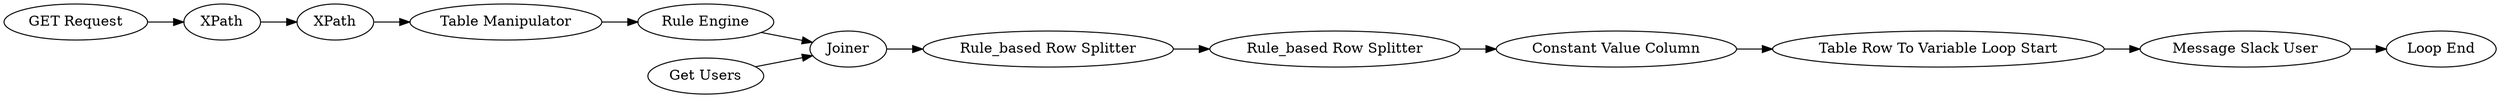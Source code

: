 digraph {
	"-6307489985022306771_6" [label="Message Slack User"]
	"-6307489985022306771_7" [label="Rule Engine"]
	"-6307489985022306771_12" [label="Constant Value Column"]
	"-6307489985022306771_2" [label=XPath]
	"-6307489985022306771_5" [label="Get Users"]
	"-6307489985022306771_4" [label="Table Manipulator"]
	"-6307489985022306771_15" [label="Loop End"]
	"-6307489985022306771_3" [label=XPath]
	"-6307489985022306771_13" [label="Table Row To Variable Loop Start"]
	"-6307489985022306771_16" [label="Rule_based Row Splitter"]
	"-6307489985022306771_10" [label="Rule_based Row Splitter"]
	"-6307489985022306771_9" [label=Joiner]
	"-6307489985022306771_1" [label="GET Request"]
	"-6307489985022306771_7" -> "-6307489985022306771_9"
	"-6307489985022306771_4" -> "-6307489985022306771_7"
	"-6307489985022306771_3" -> "-6307489985022306771_4"
	"-6307489985022306771_12" -> "-6307489985022306771_13"
	"-6307489985022306771_13" -> "-6307489985022306771_6"
	"-6307489985022306771_1" -> "-6307489985022306771_2"
	"-6307489985022306771_16" -> "-6307489985022306771_12"
	"-6307489985022306771_5" -> "-6307489985022306771_9"
	"-6307489985022306771_9" -> "-6307489985022306771_10"
	"-6307489985022306771_10" -> "-6307489985022306771_16"
	"-6307489985022306771_2" -> "-6307489985022306771_3"
	"-6307489985022306771_6" -> "-6307489985022306771_15"
	rankdir=LR
}
